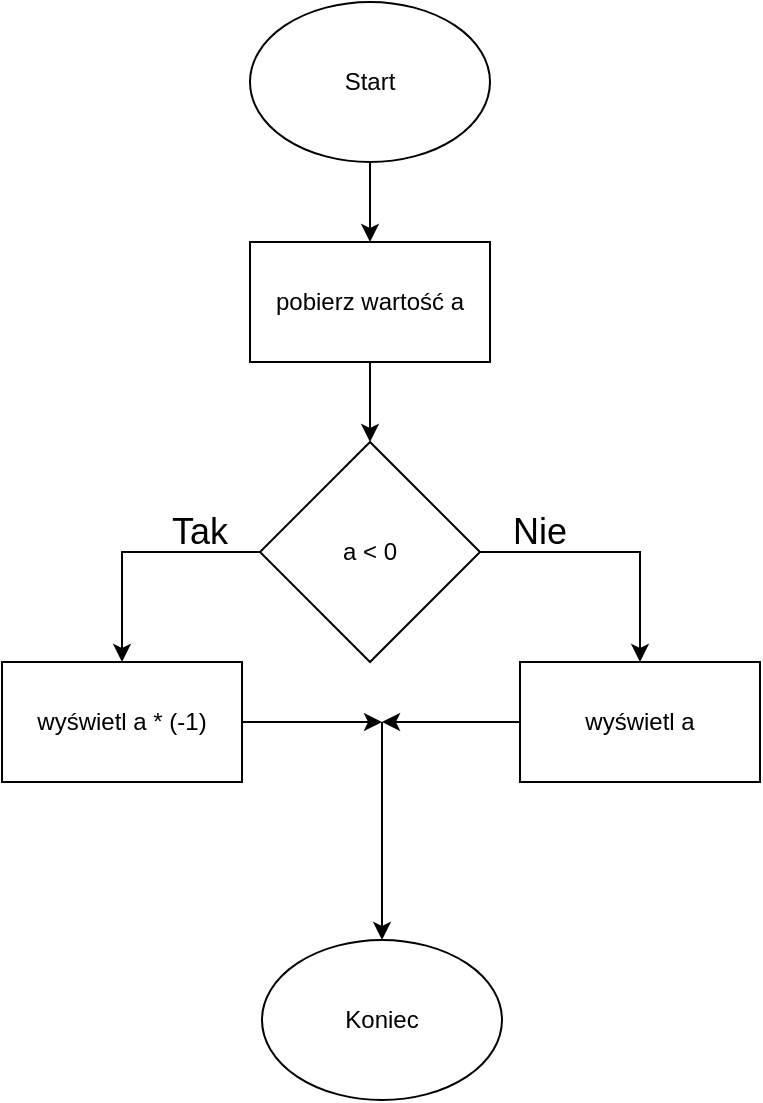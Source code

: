 <mxfile version="20.8.20" type="github">
  <diagram id="C5RBs43oDa-KdzZeNtuy" name="Page-1">
    <mxGraphModel dx="1434" dy="800" grid="1" gridSize="10" guides="1" tooltips="1" connect="1" arrows="1" fold="1" page="1" pageScale="1" pageWidth="827" pageHeight="1169" math="0" shadow="0">
      <root>
        <mxCell id="WIyWlLk6GJQsqaUBKTNV-0" />
        <mxCell id="WIyWlLk6GJQsqaUBKTNV-1" parent="WIyWlLk6GJQsqaUBKTNV-0" />
        <mxCell id="muE7NP1ZYRdCTuJR_rfA-10" style="edgeStyle=orthogonalEdgeStyle;rounded=0;orthogonalLoop=1;jettySize=auto;html=1;entryX=0.5;entryY=0;entryDx=0;entryDy=0;" edge="1" parent="WIyWlLk6GJQsqaUBKTNV-1" source="muE7NP1ZYRdCTuJR_rfA-0" target="muE7NP1ZYRdCTuJR_rfA-1">
          <mxGeometry relative="1" as="geometry" />
        </mxCell>
        <mxCell id="muE7NP1ZYRdCTuJR_rfA-0" value="Start" style="ellipse;whiteSpace=wrap;html=1;" vertex="1" parent="WIyWlLk6GJQsqaUBKTNV-1">
          <mxGeometry x="354" y="80" width="120" height="80" as="geometry" />
        </mxCell>
        <mxCell id="muE7NP1ZYRdCTuJR_rfA-9" style="edgeStyle=orthogonalEdgeStyle;rounded=0;orthogonalLoop=1;jettySize=auto;html=1;" edge="1" parent="WIyWlLk6GJQsqaUBKTNV-1" source="muE7NP1ZYRdCTuJR_rfA-1" target="muE7NP1ZYRdCTuJR_rfA-3">
          <mxGeometry relative="1" as="geometry" />
        </mxCell>
        <mxCell id="muE7NP1ZYRdCTuJR_rfA-1" value="pobierz wartość a" style="rounded=0;whiteSpace=wrap;html=1;" vertex="1" parent="WIyWlLk6GJQsqaUBKTNV-1">
          <mxGeometry x="354" y="200" width="120" height="60" as="geometry" />
        </mxCell>
        <mxCell id="muE7NP1ZYRdCTuJR_rfA-7" style="edgeStyle=orthogonalEdgeStyle;rounded=0;orthogonalLoop=1;jettySize=auto;html=1;entryX=0.5;entryY=0;entryDx=0;entryDy=0;" edge="1" parent="WIyWlLk6GJQsqaUBKTNV-1" source="muE7NP1ZYRdCTuJR_rfA-3" target="muE7NP1ZYRdCTuJR_rfA-4">
          <mxGeometry relative="1" as="geometry" />
        </mxCell>
        <mxCell id="muE7NP1ZYRdCTuJR_rfA-8" style="edgeStyle=orthogonalEdgeStyle;rounded=0;orthogonalLoop=1;jettySize=auto;html=1;exitX=1;exitY=0.5;exitDx=0;exitDy=0;entryX=0.5;entryY=0;entryDx=0;entryDy=0;" edge="1" parent="WIyWlLk6GJQsqaUBKTNV-1" source="muE7NP1ZYRdCTuJR_rfA-3" target="muE7NP1ZYRdCTuJR_rfA-5">
          <mxGeometry relative="1" as="geometry" />
        </mxCell>
        <mxCell id="muE7NP1ZYRdCTuJR_rfA-3" value="a &amp;lt; 0" style="rhombus;whiteSpace=wrap;html=1;" vertex="1" parent="WIyWlLk6GJQsqaUBKTNV-1">
          <mxGeometry x="359" y="300" width="110" height="110" as="geometry" />
        </mxCell>
        <mxCell id="muE7NP1ZYRdCTuJR_rfA-14" style="edgeStyle=orthogonalEdgeStyle;rounded=0;orthogonalLoop=1;jettySize=auto;html=1;" edge="1" parent="WIyWlLk6GJQsqaUBKTNV-1" source="muE7NP1ZYRdCTuJR_rfA-4">
          <mxGeometry relative="1" as="geometry">
            <mxPoint x="420" y="440" as="targetPoint" />
          </mxGeometry>
        </mxCell>
        <mxCell id="muE7NP1ZYRdCTuJR_rfA-4" value="wyświetl a * (-1)" style="rounded=0;whiteSpace=wrap;html=1;" vertex="1" parent="WIyWlLk6GJQsqaUBKTNV-1">
          <mxGeometry x="230" y="410" width="120" height="60" as="geometry" />
        </mxCell>
        <mxCell id="muE7NP1ZYRdCTuJR_rfA-13" style="edgeStyle=orthogonalEdgeStyle;rounded=0;orthogonalLoop=1;jettySize=auto;html=1;" edge="1" parent="WIyWlLk6GJQsqaUBKTNV-1" source="muE7NP1ZYRdCTuJR_rfA-5">
          <mxGeometry relative="1" as="geometry">
            <mxPoint x="420" y="440" as="targetPoint" />
          </mxGeometry>
        </mxCell>
        <mxCell id="muE7NP1ZYRdCTuJR_rfA-5" value="wyświetl a" style="rounded=0;whiteSpace=wrap;html=1;" vertex="1" parent="WIyWlLk6GJQsqaUBKTNV-1">
          <mxGeometry x="489" y="410" width="120" height="60" as="geometry" />
        </mxCell>
        <mxCell id="muE7NP1ZYRdCTuJR_rfA-6" value="Koniec" style="ellipse;whiteSpace=wrap;html=1;" vertex="1" parent="WIyWlLk6GJQsqaUBKTNV-1">
          <mxGeometry x="360" y="549" width="120" height="80" as="geometry" />
        </mxCell>
        <mxCell id="muE7NP1ZYRdCTuJR_rfA-15" value="" style="endArrow=classic;html=1;rounded=0;entryX=0.5;entryY=0;entryDx=0;entryDy=0;" edge="1" parent="WIyWlLk6GJQsqaUBKTNV-1" target="muE7NP1ZYRdCTuJR_rfA-6">
          <mxGeometry width="50" height="50" relative="1" as="geometry">
            <mxPoint x="420" y="440" as="sourcePoint" />
            <mxPoint x="440" y="390" as="targetPoint" />
          </mxGeometry>
        </mxCell>
        <mxCell id="muE7NP1ZYRdCTuJR_rfA-16" value="Tak" style="text;html=1;strokeColor=none;fillColor=none;align=center;verticalAlign=middle;whiteSpace=wrap;rounded=0;fontSize=18;" vertex="1" parent="WIyWlLk6GJQsqaUBKTNV-1">
          <mxGeometry x="299" y="330" width="60" height="30" as="geometry" />
        </mxCell>
        <mxCell id="muE7NP1ZYRdCTuJR_rfA-17" value="Nie" style="text;html=1;strokeColor=none;fillColor=none;align=center;verticalAlign=middle;whiteSpace=wrap;rounded=0;fontSize=18;" vertex="1" parent="WIyWlLk6GJQsqaUBKTNV-1">
          <mxGeometry x="469" y="330" width="60" height="30" as="geometry" />
        </mxCell>
      </root>
    </mxGraphModel>
  </diagram>
</mxfile>
